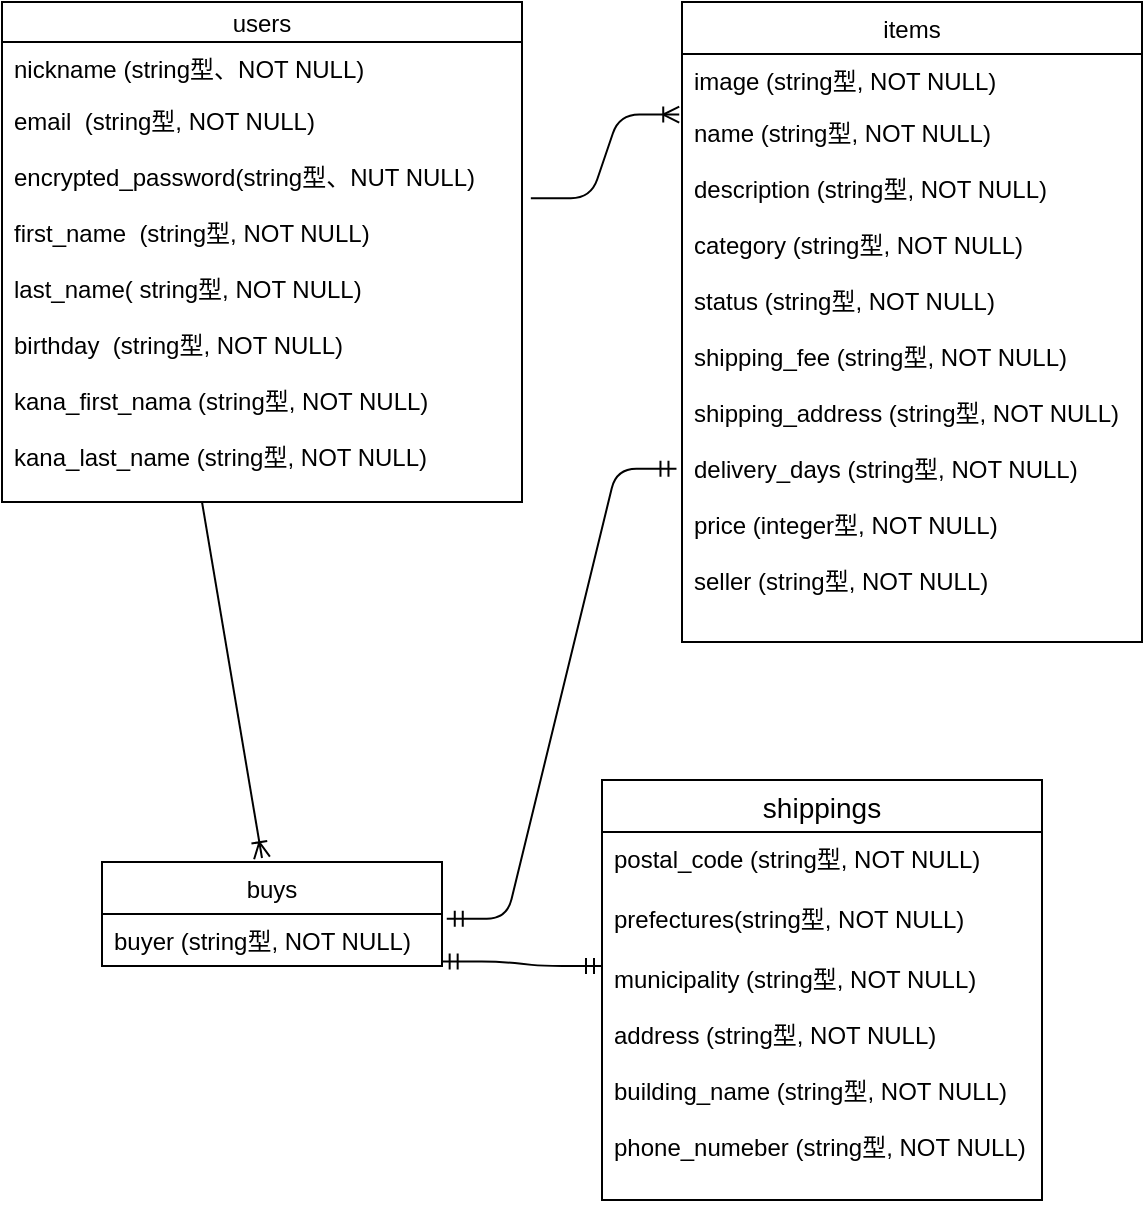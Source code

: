 <mxfile>
    <diagram id="OZ0U4OAt0LpwEUvKQQjO" name="ページ1">
        <mxGraphModel dx="644" dy="636" grid="1" gridSize="10" guides="1" tooltips="1" connect="1" arrows="1" fold="1" page="1" pageScale="1" pageWidth="827" pageHeight="1169" math="0" shadow="0">
            <root>
                <mxCell id="0"/>
                <mxCell id="1" parent="0"/>
                <mxCell id="z1Wqy6RSXnWcZ1Pswtbe-1" value="users" style="swimlane;fontStyle=0;childLayout=stackLayout;horizontal=1;startSize=20;horizontalStack=0;resizeParent=1;resizeParentMax=0;resizeLast=0;collapsible=1;marginBottom=0;" parent="1" vertex="1">
                    <mxGeometry x="60" y="80" width="260" height="250" as="geometry"/>
                </mxCell>
                <mxCell id="z1Wqy6RSXnWcZ1Pswtbe-2" value="nickname (string型、NOT NULL)&#10;&#10;&#10;&#10;" style="text;strokeColor=none;fillColor=none;align=left;verticalAlign=top;spacingLeft=4;spacingRight=4;overflow=hidden;rotatable=0;points=[[0,0.5],[1,0.5]];portConstraint=eastwest;" parent="z1Wqy6RSXnWcZ1Pswtbe-1" vertex="1">
                    <mxGeometry y="20" width="260" height="26" as="geometry"/>
                </mxCell>
                <mxCell id="z1Wqy6RSXnWcZ1Pswtbe-3" value="email  (string型, NOT NULL)&#10;" style="text;strokeColor=none;fillColor=none;align=left;verticalAlign=top;spacingLeft=4;spacingRight=4;overflow=hidden;rotatable=0;points=[[0,0.5],[1,0.5]];portConstraint=eastwest;" parent="z1Wqy6RSXnWcZ1Pswtbe-1" vertex="1">
                    <mxGeometry y="46" width="260" height="28" as="geometry"/>
                </mxCell>
                <mxCell id="z1Wqy6RSXnWcZ1Pswtbe-4" value="encrypted_password(string型、NUT NULL)&#10;&#10;first_name  (string型, NOT NULL)&#10;&#10;last_name( string型, NOT NULL)&#10;&#10;birthday  (string型, NOT NULL)&#10;&#10;kana_first_nama (string型, NOT NULL)&#10;&#10;kana_last_name (string型, NOT NULL)&#10;&#10;" style="text;strokeColor=none;fillColor=none;align=left;verticalAlign=top;spacingLeft=4;spacingRight=4;overflow=hidden;rotatable=0;points=[[0,0.5],[1,0.5]];portConstraint=eastwest;" parent="z1Wqy6RSXnWcZ1Pswtbe-1" vertex="1">
                    <mxGeometry y="74" width="260" height="176" as="geometry"/>
                </mxCell>
                <mxCell id="z1Wqy6RSXnWcZ1Pswtbe-5" value="items" style="swimlane;fontStyle=0;childLayout=stackLayout;horizontal=1;startSize=26;horizontalStack=0;resizeParent=1;resizeParentMax=0;resizeLast=0;collapsible=1;marginBottom=0;" parent="1" vertex="1">
                    <mxGeometry x="400" y="80" width="230" height="320" as="geometry"/>
                </mxCell>
                <mxCell id="z1Wqy6RSXnWcZ1Pswtbe-6" value="image (string型, NOT NULL)&#10;&#10;" style="text;strokeColor=none;fillColor=none;align=left;verticalAlign=top;spacingLeft=4;spacingRight=4;overflow=hidden;rotatable=0;points=[[0,0.5],[1,0.5]];portConstraint=eastwest;" parent="z1Wqy6RSXnWcZ1Pswtbe-5" vertex="1">
                    <mxGeometry y="26" width="230" height="26" as="geometry"/>
                </mxCell>
                <mxCell id="z1Wqy6RSXnWcZ1Pswtbe-7" value="name (string型, NOT NULL)&#10;&#10;description (string型, NOT NULL)&#10;&#10;category (string型, NOT NULL)&#10;&#10;status (string型, NOT NULL)&#10;&#10;shipping_fee (string型, NOT NULL)&#10;&#10;shipping_address (string型, NOT NULL)&#10;&#10;delivery_days (string型, NOT NULL)&#10;&#10;price (integer型, NOT NULL)&#10;&#10;seller (string型, NOT NULL)&#10;&#10;" style="text;strokeColor=none;fillColor=none;align=left;verticalAlign=top;spacingLeft=4;spacingRight=4;overflow=hidden;rotatable=0;points=[[0,0.5],[1,0.5]];portConstraint=eastwest;" parent="z1Wqy6RSXnWcZ1Pswtbe-5" vertex="1">
                    <mxGeometry y="52" width="230" height="268" as="geometry"/>
                </mxCell>
                <mxCell id="z1Wqy6RSXnWcZ1Pswtbe-9" value="buys" style="swimlane;fontStyle=0;childLayout=stackLayout;horizontal=1;startSize=26;horizontalStack=0;resizeParent=1;resizeParentMax=0;resizeLast=0;collapsible=1;marginBottom=0;" parent="1" vertex="1">
                    <mxGeometry x="110" y="510" width="170" height="52" as="geometry"/>
                </mxCell>
                <mxCell id="z1Wqy6RSXnWcZ1Pswtbe-12" value="buyer (string型, NOT NULL)" style="text;strokeColor=none;fillColor=none;align=left;verticalAlign=top;spacingLeft=4;spacingRight=4;overflow=hidden;rotatable=0;points=[[0,0.5],[1,0.5]];portConstraint=eastwest;" parent="z1Wqy6RSXnWcZ1Pswtbe-9" vertex="1">
                    <mxGeometry y="26" width="170" height="26" as="geometry"/>
                </mxCell>
                <mxCell id="3" value="shippings" style="swimlane;fontStyle=0;childLayout=stackLayout;horizontal=1;startSize=26;horizontalStack=0;resizeParent=1;resizeParentMax=0;resizeLast=0;collapsible=1;marginBottom=0;align=center;fontSize=14;" parent="1" vertex="1">
                    <mxGeometry x="360" y="469" width="220" height="210" as="geometry"/>
                </mxCell>
                <mxCell id="4" value="postal_code (string型, NOT NULL)&#10;&#10;" style="text;strokeColor=none;fillColor=none;spacingLeft=4;spacingRight=4;overflow=hidden;rotatable=0;points=[[0,0.5],[1,0.5]];portConstraint=eastwest;fontSize=12;" parent="3" vertex="1">
                    <mxGeometry y="26" width="220" height="30" as="geometry"/>
                </mxCell>
                <mxCell id="5" value="prefectures(string型, NOT NULL)" style="text;strokeColor=none;fillColor=none;spacingLeft=4;spacingRight=4;overflow=hidden;rotatable=0;points=[[0,0.5],[1,0.5]];portConstraint=eastwest;fontSize=12;" parent="3" vertex="1">
                    <mxGeometry y="56" width="220" height="30" as="geometry"/>
                </mxCell>
                <mxCell id="6" value="municipality (string型, NOT NULL)&#10;&#10;address (string型, NOT NULL)&#10;&#10;building_name (string型, NOT NULL)&#10;&#10;phone_numeber (string型, NOT NULL)" style="text;strokeColor=none;fillColor=none;spacingLeft=4;spacingRight=4;overflow=hidden;rotatable=0;points=[[0,0.5],[1,0.5]];portConstraint=eastwest;fontSize=12;" parent="3" vertex="1">
                    <mxGeometry y="86" width="220" height="124" as="geometry"/>
                </mxCell>
                <mxCell id="12" value="" style="edgeStyle=entityRelationEdgeStyle;fontSize=12;html=1;endArrow=ERmandOne;startArrow=ERmandOne;exitX=1.014;exitY=0.092;exitDx=0;exitDy=0;exitPerimeter=0;entryX=-0.012;entryY=0.677;entryDx=0;entryDy=0;entryPerimeter=0;" parent="1" source="z1Wqy6RSXnWcZ1Pswtbe-12" target="z1Wqy6RSXnWcZ1Pswtbe-7" edge="1">
                    <mxGeometry width="100" height="100" relative="1" as="geometry">
                        <mxPoint x="270" y="420" as="sourcePoint"/>
                        <mxPoint x="370" y="320" as="targetPoint"/>
                    </mxGeometry>
                </mxCell>
                <mxCell id="13" value="" style="edgeStyle=entityRelationEdgeStyle;fontSize=12;html=1;endArrow=ERoneToMany;entryX=-0.006;entryY=0.016;entryDx=0;entryDy=0;entryPerimeter=0;exitX=1.017;exitY=0.137;exitDx=0;exitDy=0;exitPerimeter=0;" parent="1" source="z1Wqy6RSXnWcZ1Pswtbe-4" target="z1Wqy6RSXnWcZ1Pswtbe-7" edge="1">
                    <mxGeometry width="100" height="100" relative="1" as="geometry">
                        <mxPoint x="280" y="260" as="sourcePoint"/>
                        <mxPoint x="380" y="160" as="targetPoint"/>
                    </mxGeometry>
                </mxCell>
                <mxCell id="14" value="" style="edgeStyle=entityRelationEdgeStyle;fontSize=12;html=1;endArrow=ERmandOne;startArrow=ERmandOne;exitX=0.999;exitY=0.915;exitDx=0;exitDy=0;exitPerimeter=0;" parent="1" source="z1Wqy6RSXnWcZ1Pswtbe-12" edge="1">
                    <mxGeometry width="100" height="100" relative="1" as="geometry">
                        <mxPoint x="260" y="662" as="sourcePoint"/>
                        <mxPoint x="360" y="562" as="targetPoint"/>
                    </mxGeometry>
                </mxCell>
                <mxCell id="18" value="" style="fontSize=12;html=1;endArrow=ERoneToMany;" parent="1" edge="1">
                    <mxGeometry width="100" height="100" relative="1" as="geometry">
                        <mxPoint x="160" y="330" as="sourcePoint"/>
                        <mxPoint x="190" y="508" as="targetPoint"/>
                    </mxGeometry>
                </mxCell>
            </root>
        </mxGraphModel>
    </diagram>
</mxfile>